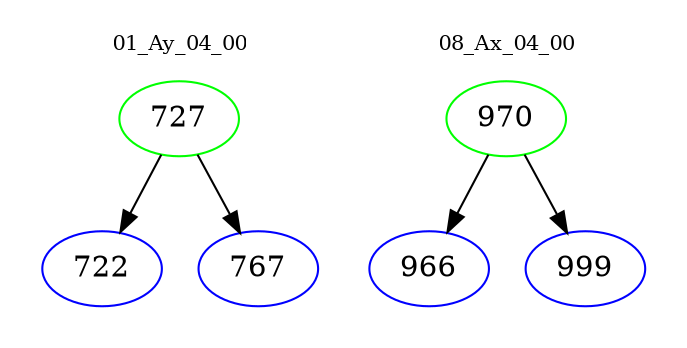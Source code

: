 digraph{
subgraph cluster_0 {
color = white
label = "01_Ay_04_00";
fontsize=10;
T0_727 [label="727", color="green"]
T0_727 -> T0_722 [color="black"]
T0_722 [label="722", color="blue"]
T0_727 -> T0_767 [color="black"]
T0_767 [label="767", color="blue"]
}
subgraph cluster_1 {
color = white
label = "08_Ax_04_00";
fontsize=10;
T1_970 [label="970", color="green"]
T1_970 -> T1_966 [color="black"]
T1_966 [label="966", color="blue"]
T1_970 -> T1_999 [color="black"]
T1_999 [label="999", color="blue"]
}
}
